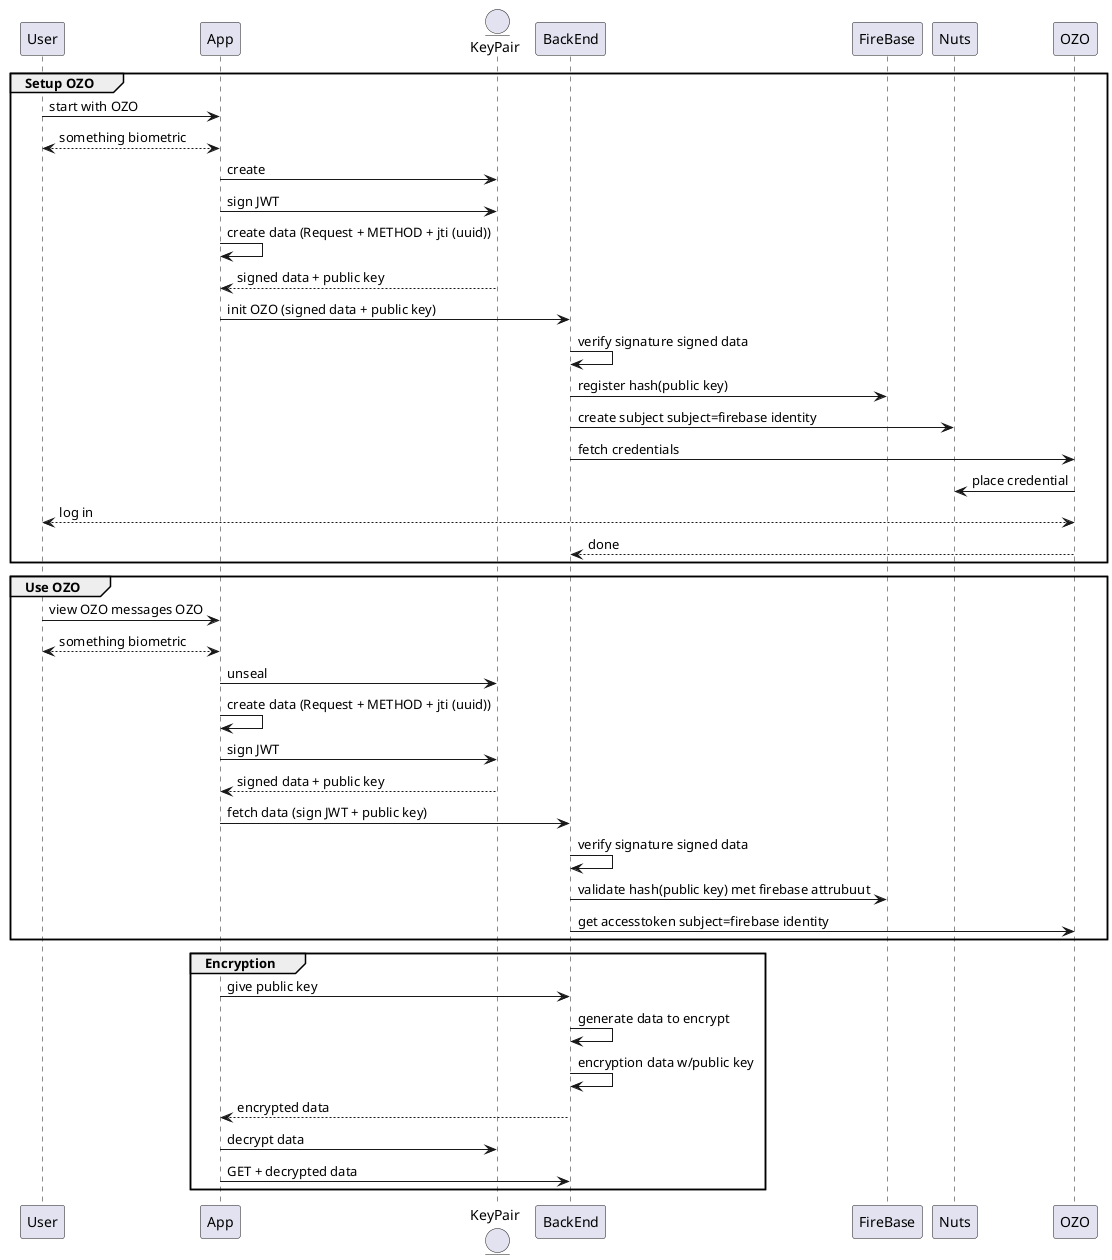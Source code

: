 @startuml
participant User
participant App
entity KeyPair
participant BackEnd
participant FireBase
participant Nuts
participant OZO


group Setup OZO
User -> App: start with OZO
App <--> User: something biometric
App -> KeyPair: create
App -> KeyPair: sign JWT
App -> App: create data (Request + METHOD + jti (uuid))
KeyPair --> App: signed data + public key
App -> BackEnd: init OZO (signed data + public key)
BackEnd -> BackEnd: verify signature signed data
BackEnd -> FireBase: register hash(public key)
BackEnd -> Nuts: create subject subject=firebase identity
BackEnd -> OZO: fetch credentials
OZO -> Nuts: place credential
OZO <--> User: log in
OZO --> BackEnd: done
end

group Use OZO
User -> App: view OZO messages OZO
App <--> User: something biometric
App -> KeyPair: unseal
App -> App: create data (Request + METHOD + jti (uuid))
App -> KeyPair: sign JWT
KeyPair --> App: signed data + public key
App -> BackEnd: fetch data (sign JWT + public key)
BackEnd -> BackEnd: verify signature signed data
BackEnd -> FireBase: validate hash(public key) met firebase attrubuut
BackEnd -> OZO: get accesstoken subject=firebase identity

end


group Encryption
App -> BackEnd: give public key
BackEnd -> BackEnd: generate data to encrypt
BackEnd -> BackEnd: encryption data w/public key
BackEnd --> App: encrypted data
App -> KeyPair: decrypt data
App -> BackEnd: GET + decrypted data

end




@enduml
